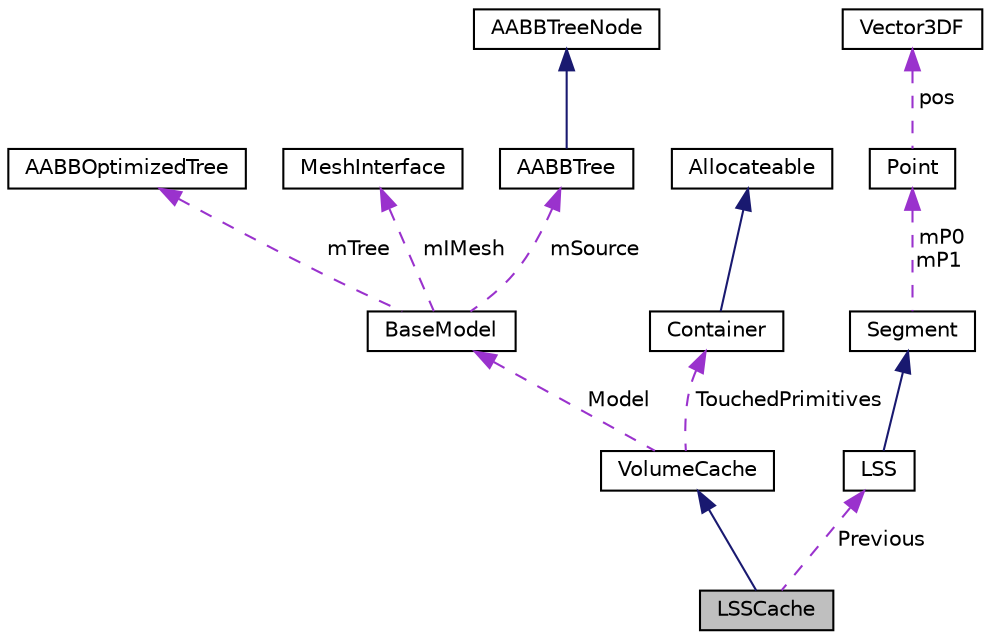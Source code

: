 digraph "LSSCache"
{
  edge [fontname="Helvetica",fontsize="10",labelfontname="Helvetica",labelfontsize="10"];
  node [fontname="Helvetica",fontsize="10",shape=record];
  Node1 [label="LSSCache",height=0.2,width=0.4,color="black", fillcolor="grey75", style="filled", fontcolor="black"];
  Node2 -> Node1 [dir="back",color="midnightblue",fontsize="10",style="solid",fontname="Helvetica"];
  Node2 [label="VolumeCache",height=0.2,width=0.4,color="black", fillcolor="white", style="filled",URL="$struct_volume_cache.html"];
  Node3 -> Node2 [dir="back",color="darkorchid3",fontsize="10",style="dashed",label=" Model" ,fontname="Helvetica"];
  Node3 [label="BaseModel",height=0.2,width=0.4,color="black", fillcolor="white", style="filled",URL="$class_base_model.html"];
  Node4 -> Node3 [dir="back",color="darkorchid3",fontsize="10",style="dashed",label=" mTree" ,fontname="Helvetica"];
  Node4 [label="AABBOptimizedTree",height=0.2,width=0.4,color="black", fillcolor="white", style="filled",URL="$class_a_a_b_b_optimized_tree.html"];
  Node5 -> Node3 [dir="back",color="darkorchid3",fontsize="10",style="dashed",label=" mIMesh" ,fontname="Helvetica"];
  Node5 [label="MeshInterface",height=0.2,width=0.4,color="black", fillcolor="white", style="filled",URL="$class_mesh_interface.html"];
  Node6 -> Node3 [dir="back",color="darkorchid3",fontsize="10",style="dashed",label=" mSource" ,fontname="Helvetica"];
  Node6 [label="AABBTree",height=0.2,width=0.4,color="black", fillcolor="white", style="filled",URL="$class_a_a_b_b_tree.html"];
  Node7 -> Node6 [dir="back",color="midnightblue",fontsize="10",style="solid",fontname="Helvetica"];
  Node7 [label="AABBTreeNode",height=0.2,width=0.4,color="black", fillcolor="white", style="filled",URL="$class_a_a_b_b_tree_node.html"];
  Node8 -> Node2 [dir="back",color="darkorchid3",fontsize="10",style="dashed",label=" TouchedPrimitives" ,fontname="Helvetica"];
  Node8 [label="Container",height=0.2,width=0.4,color="black", fillcolor="white", style="filled",URL="$class_container.html"];
  Node9 -> Node8 [dir="back",color="midnightblue",fontsize="10",style="solid",fontname="Helvetica"];
  Node9 [label="Allocateable",height=0.2,width=0.4,color="black", fillcolor="white", style="filled",URL="$class_allocateable.html"];
  Node10 -> Node1 [dir="back",color="darkorchid3",fontsize="10",style="dashed",label=" Previous" ,fontname="Helvetica"];
  Node10 [label="LSS",height=0.2,width=0.4,color="black", fillcolor="white", style="filled",URL="$class_l_s_s.html"];
  Node11 -> Node10 [dir="back",color="midnightblue",fontsize="10",style="solid",fontname="Helvetica"];
  Node11 [label="Segment",height=0.2,width=0.4,color="black", fillcolor="white", style="filled",URL="$class_segment.html"];
  Node12 -> Node11 [dir="back",color="darkorchid3",fontsize="10",style="dashed",label=" mP0\nmP1" ,fontname="Helvetica"];
  Node12 [label="Point",height=0.2,width=0.4,color="black", fillcolor="white", style="filled",URL="$class_point.html"];
  Node13 -> Node12 [dir="back",color="darkorchid3",fontsize="10",style="dashed",label=" pos" ,fontname="Helvetica"];
  Node13 [label="Vector3DF",height=0.2,width=0.4,color="black", fillcolor="white", style="filled",URL="$class_vector3_d_f.html"];
}
